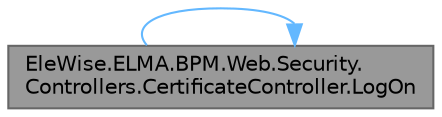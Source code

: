 digraph "EleWise.ELMA.BPM.Web.Security.Controllers.CertificateController.LogOn"
{
 // LATEX_PDF_SIZE
  bgcolor="transparent";
  edge [fontname=Helvetica,fontsize=10,labelfontname=Helvetica,labelfontsize=10];
  node [fontname=Helvetica,fontsize=10,shape=box,height=0.2,width=0.4];
  rankdir="LR";
  Node1 [id="Node000001",label="EleWise.ELMA.BPM.Web.Security.\lControllers.CertificateController.LogOn",height=0.2,width=0.4,color="gray40", fillcolor="grey60", style="filled", fontcolor="black",tooltip="Вход в систему"];
  Node1 -> Node1 [id="edge1_Node000001_Node000001",color="steelblue1",style="solid",tooltip=" "];
}
